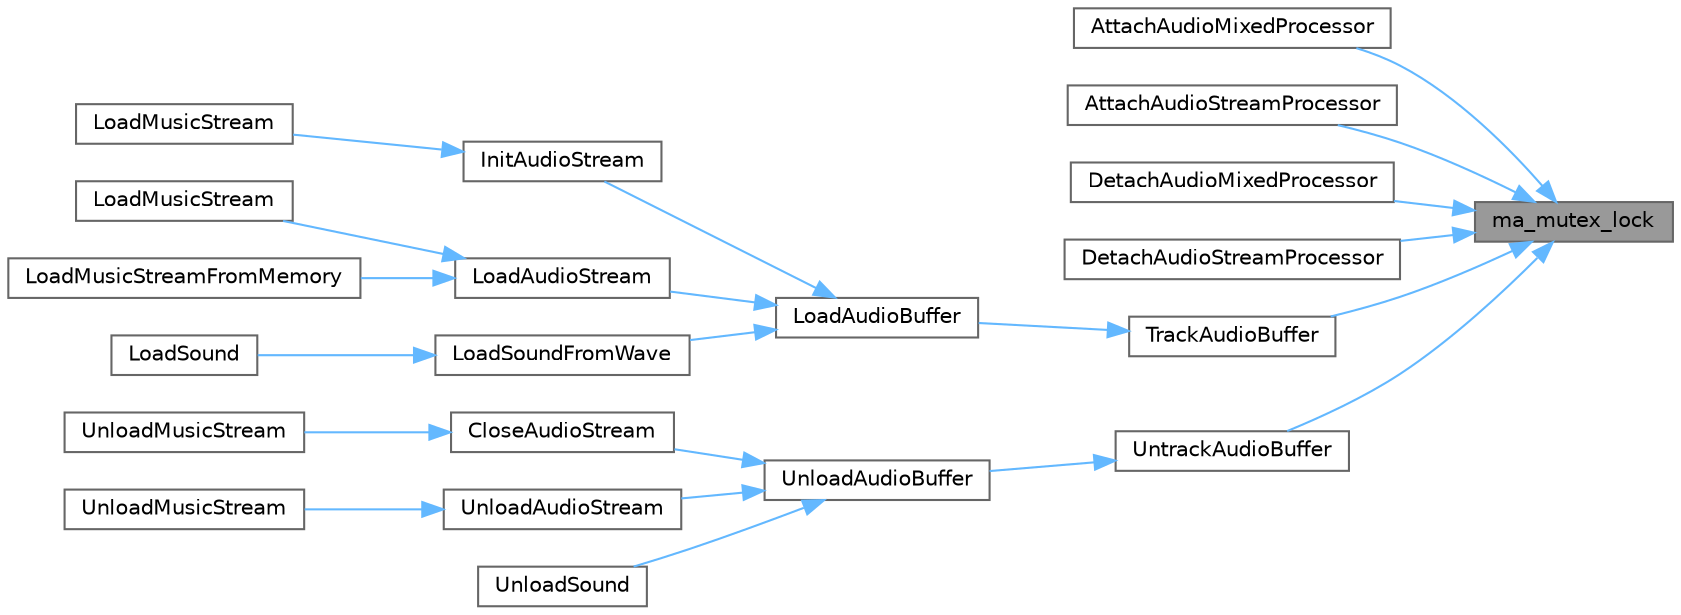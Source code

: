 digraph "ma_mutex_lock"
{
 // LATEX_PDF_SIZE
  bgcolor="transparent";
  edge [fontname=Helvetica,fontsize=10,labelfontname=Helvetica,labelfontsize=10];
  node [fontname=Helvetica,fontsize=10,shape=box,height=0.2,width=0.4];
  rankdir="RL";
  Node1 [id="Node000001",label="ma_mutex_lock",height=0.2,width=0.4,color="gray40", fillcolor="grey60", style="filled", fontcolor="black",tooltip=" "];
  Node1 -> Node2 [id="edge41_Node000001_Node000002",dir="back",color="steelblue1",style="solid",tooltip=" "];
  Node2 [id="Node000002",label="AttachAudioMixedProcessor",height=0.2,width=0.4,color="grey40", fillcolor="white", style="filled",URL="$_classes_2lib_2raudio_8c.html#a1711731f02ddf3ade4ee0a7267c21277",tooltip=" "];
  Node1 -> Node3 [id="edge42_Node000001_Node000003",dir="back",color="steelblue1",style="solid",tooltip=" "];
  Node3 [id="Node000003",label="AttachAudioStreamProcessor",height=0.2,width=0.4,color="grey40", fillcolor="white", style="filled",URL="$_classes_2lib_2raudio_8c.html#a1ea27b7d7546348666af00d42599ea3f",tooltip=" "];
  Node1 -> Node4 [id="edge43_Node000001_Node000004",dir="back",color="steelblue1",style="solid",tooltip=" "];
  Node4 [id="Node000004",label="DetachAudioMixedProcessor",height=0.2,width=0.4,color="grey40", fillcolor="white", style="filled",URL="$_classes_2lib_2raudio_8c.html#a30a9c8f1aa08e41b2c895945995d9a7b",tooltip=" "];
  Node1 -> Node5 [id="edge44_Node000001_Node000005",dir="back",color="steelblue1",style="solid",tooltip=" "];
  Node5 [id="Node000005",label="DetachAudioStreamProcessor",height=0.2,width=0.4,color="grey40", fillcolor="white", style="filled",URL="$_classes_2lib_2raudio_8c.html#a8ecee4e3e8ddc02adfddeb8b4b94ac4c",tooltip=" "];
  Node1 -> Node6 [id="edge45_Node000001_Node000006",dir="back",color="steelblue1",style="solid",tooltip=" "];
  Node6 [id="Node000006",label="TrackAudioBuffer",height=0.2,width=0.4,color="grey40", fillcolor="white", style="filled",URL="$_classes_2lib_2raudio_8c.html#a912517d1d741f983893b3d5d5afd8c10",tooltip=" "];
  Node6 -> Node7 [id="edge46_Node000006_Node000007",dir="back",color="steelblue1",style="solid",tooltip=" "];
  Node7 [id="Node000007",label="LoadAudioBuffer",height=0.2,width=0.4,color="grey40", fillcolor="white", style="filled",URL="$_classes_2lib_2raudio_8c.html#aef1f0cc18e0345f8e7549fb70db0a983",tooltip=" "];
  Node7 -> Node8 [id="edge47_Node000007_Node000008",dir="back",color="steelblue1",style="solid",tooltip=" "];
  Node8 [id="Node000008",label="InitAudioStream",height=0.2,width=0.4,color="grey40", fillcolor="white", style="filled",URL="$_classes_2lib_2raylib_2src_2raudio_8c.html#a3a663b0cba07817c03c54716791d4dde",tooltip=" "];
  Node8 -> Node9 [id="edge48_Node000008_Node000009",dir="back",color="steelblue1",style="solid",tooltip=" "];
  Node9 [id="Node000009",label="LoadMusicStream",height=0.2,width=0.4,color="grey40", fillcolor="white", style="filled",URL="$_classes_2lib_2raylib_2src_2raudio_8c.html#ad019d08f0287d2bca8f2cb50e14aa0d9",tooltip=" "];
  Node7 -> Node10 [id="edge49_Node000007_Node000010",dir="back",color="steelblue1",style="solid",tooltip=" "];
  Node10 [id="Node000010",label="LoadAudioStream",height=0.2,width=0.4,color="grey40", fillcolor="white", style="filled",URL="$_classes_2lib_2raudio_8c.html#ae00c72baf187b6ca1c59ff9eb846e064",tooltip=" "];
  Node10 -> Node11 [id="edge50_Node000010_Node000011",dir="back",color="steelblue1",style="solid",tooltip=" "];
  Node11 [id="Node000011",label="LoadMusicStream",height=0.2,width=0.4,color="grey40", fillcolor="white", style="filled",URL="$_classes_2lib_2raudio_8c.html#ad019d08f0287d2bca8f2cb50e14aa0d9",tooltip=" "];
  Node10 -> Node12 [id="edge51_Node000010_Node000012",dir="back",color="steelblue1",style="solid",tooltip=" "];
  Node12 [id="Node000012",label="LoadMusicStreamFromMemory",height=0.2,width=0.4,color="grey40", fillcolor="white", style="filled",URL="$_classes_2lib_2raudio_8c.html#ae19ff6089f9b8a337109d7128da7e958",tooltip=" "];
  Node7 -> Node13 [id="edge52_Node000007_Node000013",dir="back",color="steelblue1",style="solid",tooltip=" "];
  Node13 [id="Node000013",label="LoadSoundFromWave",height=0.2,width=0.4,color="grey40", fillcolor="white", style="filled",URL="$_classes_2lib_2raudio_8c.html#aa9342d6a1156984d3501cb30a4f8666f",tooltip=" "];
  Node13 -> Node14 [id="edge53_Node000013_Node000014",dir="back",color="steelblue1",style="solid",tooltip=" "];
  Node14 [id="Node000014",label="LoadSound",height=0.2,width=0.4,color="grey40", fillcolor="white", style="filled",URL="$_classes_2lib_2raudio_8c.html#a936dd7bf9791a0aa1de82d3619c5b512",tooltip=" "];
  Node1 -> Node15 [id="edge54_Node000001_Node000015",dir="back",color="steelblue1",style="solid",tooltip=" "];
  Node15 [id="Node000015",label="UntrackAudioBuffer",height=0.2,width=0.4,color="grey40", fillcolor="white", style="filled",URL="$_classes_2lib_2raudio_8c.html#aeb488225cd0ed131c1e9d603765e9df1",tooltip=" "];
  Node15 -> Node16 [id="edge55_Node000015_Node000016",dir="back",color="steelblue1",style="solid",tooltip=" "];
  Node16 [id="Node000016",label="UnloadAudioBuffer",height=0.2,width=0.4,color="grey40", fillcolor="white", style="filled",URL="$_classes_2lib_2raudio_8c.html#a3aa6745f2d00d2617fac0cc9e51d7b93",tooltip=" "];
  Node16 -> Node17 [id="edge56_Node000016_Node000017",dir="back",color="steelblue1",style="solid",tooltip=" "];
  Node17 [id="Node000017",label="CloseAudioStream",height=0.2,width=0.4,color="grey40", fillcolor="white", style="filled",URL="$_classes_2lib_2raylib_2src_2raudio_8c.html#a89baff33b1a60a94ea2884d8cc4c948e",tooltip=" "];
  Node17 -> Node18 [id="edge57_Node000017_Node000018",dir="back",color="steelblue1",style="solid",tooltip=" "];
  Node18 [id="Node000018",label="UnloadMusicStream",height=0.2,width=0.4,color="grey40", fillcolor="white", style="filled",URL="$_classes_2lib_2raylib_2src_2raudio_8c.html#a8896e43335f56da2b8b950301d2d7508",tooltip=" "];
  Node16 -> Node19 [id="edge58_Node000016_Node000019",dir="back",color="steelblue1",style="solid",tooltip=" "];
  Node19 [id="Node000019",label="UnloadAudioStream",height=0.2,width=0.4,color="grey40", fillcolor="white", style="filled",URL="$_classes_2lib_2raudio_8c.html#a6fdf62b25c82fd270bb2607678e2ba2f",tooltip=" "];
  Node19 -> Node20 [id="edge59_Node000019_Node000020",dir="back",color="steelblue1",style="solid",tooltip=" "];
  Node20 [id="Node000020",label="UnloadMusicStream",height=0.2,width=0.4,color="grey40", fillcolor="white", style="filled",URL="$_classes_2lib_2raudio_8c.html#a8896e43335f56da2b8b950301d2d7508",tooltip=" "];
  Node16 -> Node21 [id="edge60_Node000016_Node000021",dir="back",color="steelblue1",style="solid",tooltip=" "];
  Node21 [id="Node000021",label="UnloadSound",height=0.2,width=0.4,color="grey40", fillcolor="white", style="filled",URL="$_classes_2lib_2raudio_8c.html#a6db353bc527f4d071317903c679b8270",tooltip=" "];
}
